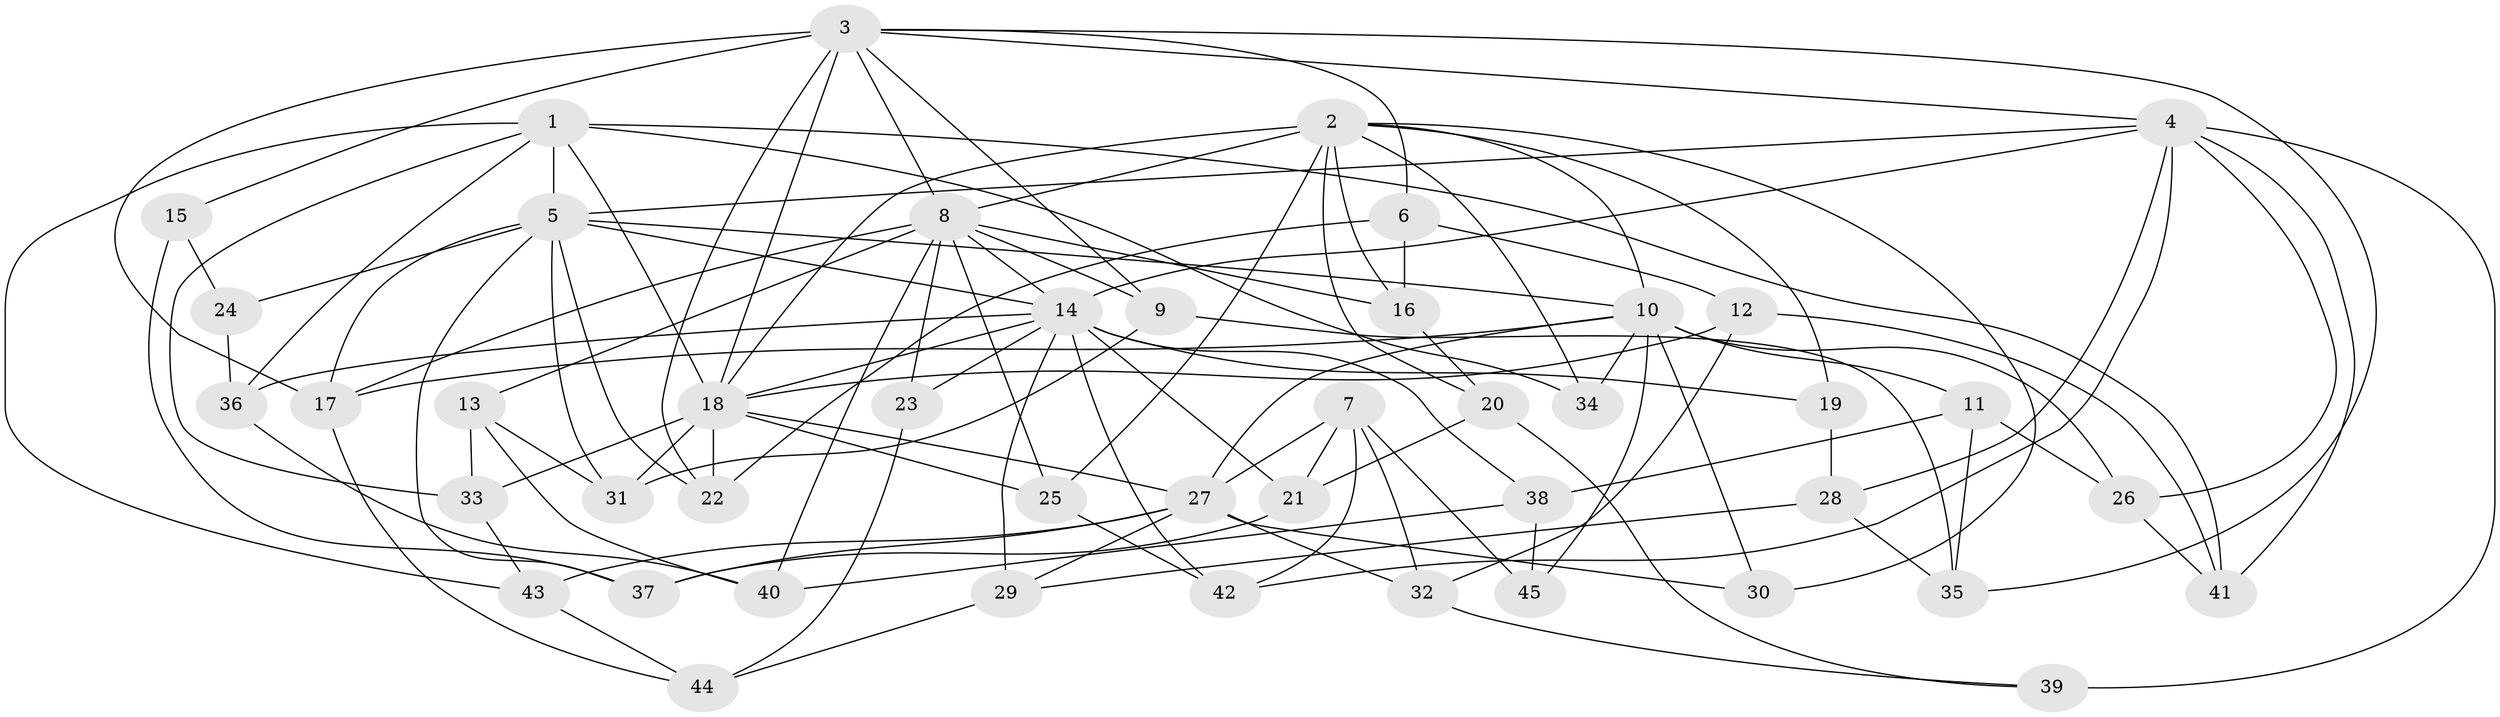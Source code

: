 // original degree distribution, {4: 1.0}
// Generated by graph-tools (version 1.1) at 2025/37/03/09/25 02:37:59]
// undirected, 45 vertices, 112 edges
graph export_dot {
graph [start="1"]
  node [color=gray90,style=filled];
  1;
  2;
  3;
  4;
  5;
  6;
  7;
  8;
  9;
  10;
  11;
  12;
  13;
  14;
  15;
  16;
  17;
  18;
  19;
  20;
  21;
  22;
  23;
  24;
  25;
  26;
  27;
  28;
  29;
  30;
  31;
  32;
  33;
  34;
  35;
  36;
  37;
  38;
  39;
  40;
  41;
  42;
  43;
  44;
  45;
  1 -- 5 [weight=2.0];
  1 -- 18 [weight=1.0];
  1 -- 33 [weight=1.0];
  1 -- 34 [weight=1.0];
  1 -- 36 [weight=1.0];
  1 -- 41 [weight=1.0];
  1 -- 43 [weight=1.0];
  2 -- 8 [weight=2.0];
  2 -- 10 [weight=2.0];
  2 -- 16 [weight=1.0];
  2 -- 18 [weight=1.0];
  2 -- 19 [weight=2.0];
  2 -- 20 [weight=1.0];
  2 -- 25 [weight=1.0];
  2 -- 30 [weight=1.0];
  2 -- 34 [weight=1.0];
  3 -- 4 [weight=1.0];
  3 -- 6 [weight=1.0];
  3 -- 8 [weight=2.0];
  3 -- 9 [weight=1.0];
  3 -- 15 [weight=2.0];
  3 -- 17 [weight=2.0];
  3 -- 18 [weight=1.0];
  3 -- 22 [weight=1.0];
  3 -- 35 [weight=1.0];
  4 -- 5 [weight=2.0];
  4 -- 14 [weight=1.0];
  4 -- 26 [weight=1.0];
  4 -- 28 [weight=1.0];
  4 -- 39 [weight=2.0];
  4 -- 41 [weight=1.0];
  4 -- 42 [weight=1.0];
  5 -- 10 [weight=1.0];
  5 -- 14 [weight=1.0];
  5 -- 17 [weight=1.0];
  5 -- 22 [weight=1.0];
  5 -- 24 [weight=2.0];
  5 -- 31 [weight=1.0];
  5 -- 37 [weight=1.0];
  6 -- 12 [weight=1.0];
  6 -- 16 [weight=1.0];
  6 -- 22 [weight=1.0];
  7 -- 21 [weight=1.0];
  7 -- 27 [weight=3.0];
  7 -- 32 [weight=1.0];
  7 -- 42 [weight=1.0];
  7 -- 45 [weight=2.0];
  8 -- 9 [weight=1.0];
  8 -- 13 [weight=1.0];
  8 -- 14 [weight=1.0];
  8 -- 16 [weight=1.0];
  8 -- 17 [weight=1.0];
  8 -- 23 [weight=1.0];
  8 -- 25 [weight=1.0];
  8 -- 40 [weight=1.0];
  9 -- 31 [weight=1.0];
  9 -- 35 [weight=1.0];
  10 -- 11 [weight=1.0];
  10 -- 17 [weight=1.0];
  10 -- 26 [weight=1.0];
  10 -- 27 [weight=1.0];
  10 -- 30 [weight=2.0];
  10 -- 34 [weight=2.0];
  10 -- 45 [weight=1.0];
  11 -- 26 [weight=1.0];
  11 -- 35 [weight=1.0];
  11 -- 38 [weight=1.0];
  12 -- 18 [weight=1.0];
  12 -- 32 [weight=1.0];
  12 -- 41 [weight=1.0];
  13 -- 31 [weight=1.0];
  13 -- 33 [weight=1.0];
  13 -- 40 [weight=1.0];
  14 -- 18 [weight=1.0];
  14 -- 19 [weight=1.0];
  14 -- 21 [weight=1.0];
  14 -- 23 [weight=2.0];
  14 -- 29 [weight=1.0];
  14 -- 36 [weight=1.0];
  14 -- 38 [weight=1.0];
  14 -- 42 [weight=1.0];
  15 -- 24 [weight=1.0];
  15 -- 37 [weight=1.0];
  16 -- 20 [weight=1.0];
  17 -- 44 [weight=1.0];
  18 -- 22 [weight=1.0];
  18 -- 25 [weight=3.0];
  18 -- 27 [weight=1.0];
  18 -- 31 [weight=1.0];
  18 -- 33 [weight=1.0];
  19 -- 28 [weight=1.0];
  20 -- 21 [weight=1.0];
  20 -- 39 [weight=1.0];
  21 -- 37 [weight=1.0];
  23 -- 44 [weight=1.0];
  24 -- 36 [weight=1.0];
  25 -- 42 [weight=1.0];
  26 -- 41 [weight=1.0];
  27 -- 29 [weight=1.0];
  27 -- 30 [weight=1.0];
  27 -- 32 [weight=1.0];
  27 -- 37 [weight=1.0];
  27 -- 43 [weight=1.0];
  28 -- 29 [weight=1.0];
  28 -- 35 [weight=1.0];
  29 -- 44 [weight=1.0];
  32 -- 39 [weight=1.0];
  33 -- 43 [weight=1.0];
  36 -- 40 [weight=1.0];
  38 -- 40 [weight=1.0];
  38 -- 45 [weight=1.0];
  43 -- 44 [weight=1.0];
}
